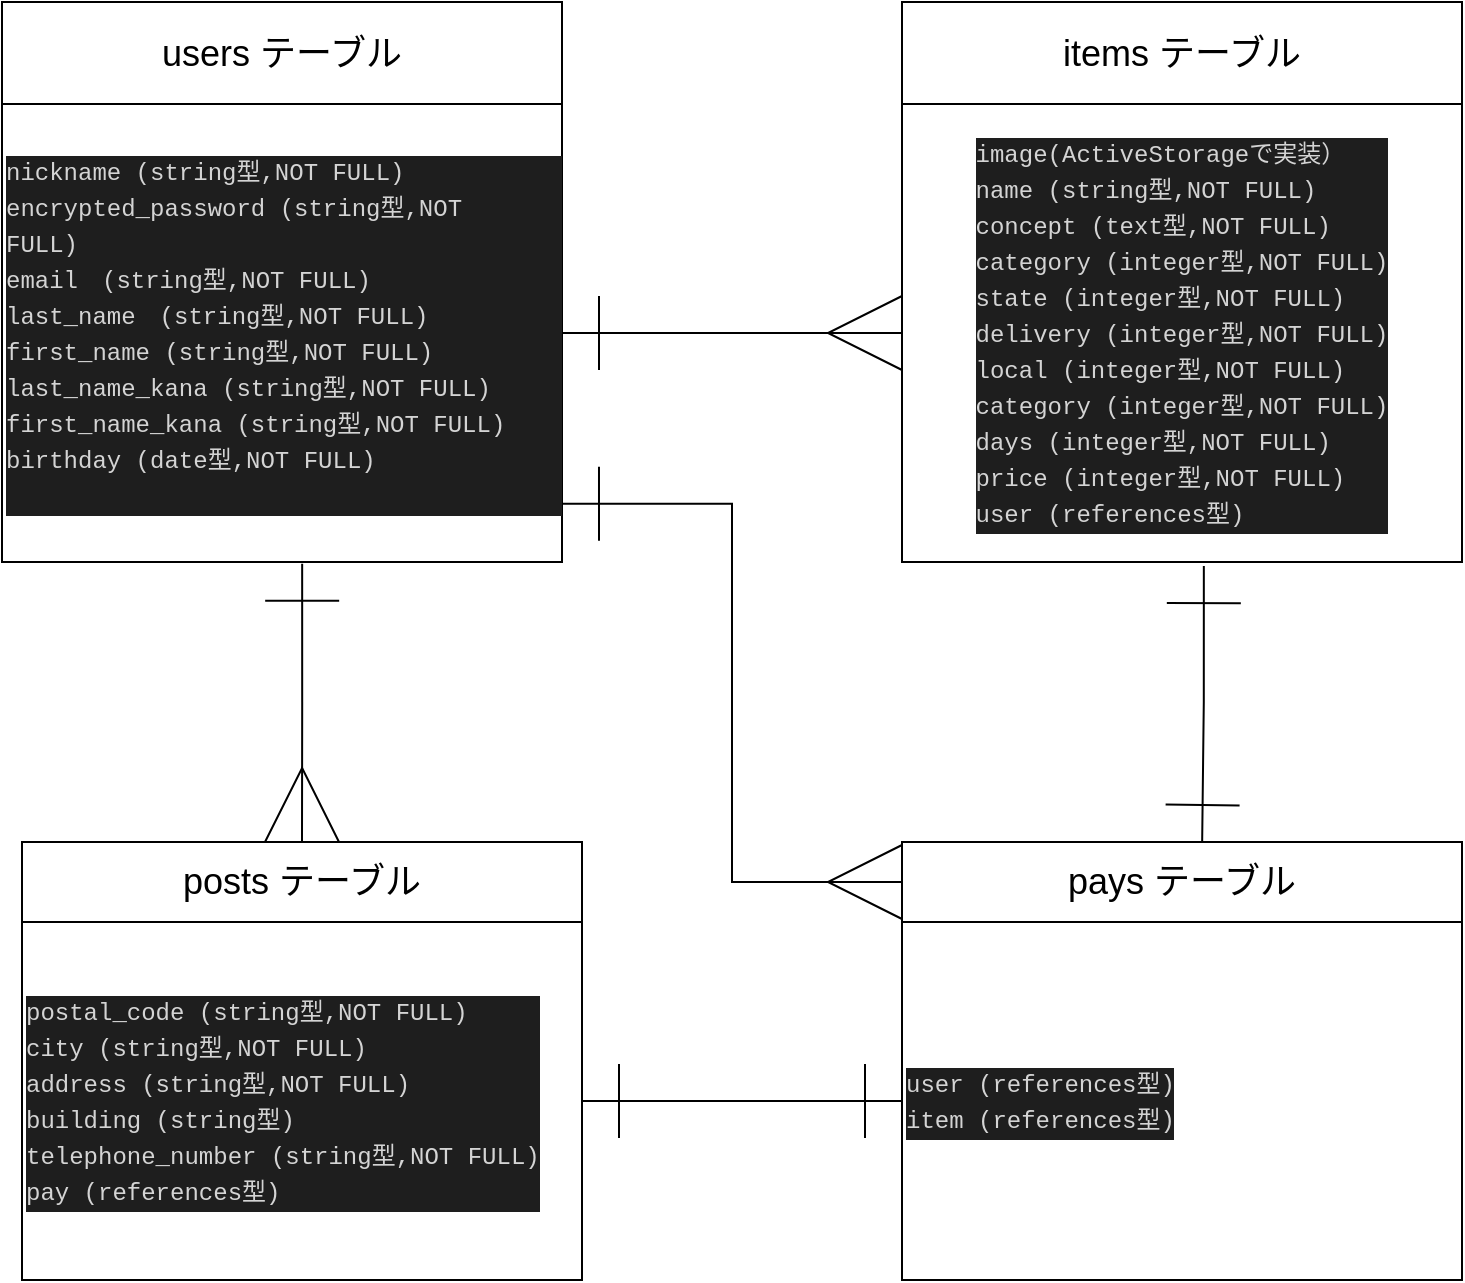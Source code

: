 <mxfile>
    <diagram id="t4SB8xGfmvNPdDlzMrRe" name="ページ1">
        <mxGraphModel dx="842" dy="667" grid="1" gridSize="10" guides="1" tooltips="1" connect="1" arrows="1" fold="1" page="1" pageScale="1" pageWidth="827" pageHeight="1169" math="0" shadow="0">
            <root>
                <mxCell id="0"/>
                <mxCell id="1" parent="0"/>
                <mxCell id="18" value="" style="shape=table;startSize=0;container=1;collapsible=0;childLayout=tableLayout;" parent="1" vertex="1">
                    <mxGeometry x="70" y="60" width="280" height="280" as="geometry"/>
                </mxCell>
                <mxCell id="19" value="" style="shape=partialRectangle;collapsible=0;dropTarget=0;pointerEvents=0;fillColor=none;top=0;left=0;bottom=0;right=0;points=[[0,0.5],[1,0.5]];portConstraint=eastwest;" parent="18" vertex="1">
                    <mxGeometry width="280" height="51" as="geometry"/>
                </mxCell>
                <mxCell id="20" value="&lt;font style=&quot;font-size: 18px&quot;&gt;users テーブル&lt;/font&gt;" style="shape=partialRectangle;html=1;whiteSpace=wrap;connectable=0;overflow=hidden;fillColor=none;top=0;left=0;bottom=0;right=0;" parent="19" vertex="1">
                    <mxGeometry width="280" height="51" as="geometry"/>
                </mxCell>
                <mxCell id="21" value="" style="shape=partialRectangle;collapsible=0;dropTarget=0;pointerEvents=0;fillColor=none;top=0;left=0;bottom=0;right=0;points=[[0,0.5],[1,0.5]];portConstraint=eastwest;" parent="18" vertex="1">
                    <mxGeometry y="51" width="280" height="229" as="geometry"/>
                </mxCell>
                <mxCell id="22" value="&lt;div style=&quot;color: rgb(212 , 212 , 212) ; background-color: rgb(30 , 30 , 30) ; font-family: &amp;#34;menlo&amp;#34; , &amp;#34;monaco&amp;#34; , &amp;#34;courier new&amp;#34; , monospace ; line-height: 18px&quot;&gt;&lt;div&gt;nickname (string型,NOT FULL)&lt;/div&gt;&lt;div&gt;encrypted_password (string型,NOT FULL)&amp;nbsp;&lt;/div&gt;&lt;div&gt;email　(string型,NOT FULL)&amp;nbsp;&lt;/div&gt;&lt;div&gt;last_name　(string型,NOT FULL)&lt;/div&gt;&lt;div&gt;first_name (string型,NOT FULL)&lt;/div&gt;&lt;div&gt;last_name_kana (string型,NOT FULL)&lt;/div&gt;&lt;div&gt;first_name_kana (string型,NOT FULL)&lt;/div&gt;&lt;div&gt;birthday (&lt;span style=&quot;font-family: &amp;#34;menlo&amp;#34; , &amp;#34;monaco&amp;#34; , &amp;#34;courier new&amp;#34; , monospace&quot;&gt;date&lt;/span&gt;型,NOT FULL)&lt;br&gt;&lt;/div&gt;&lt;br&gt;&lt;/div&gt;" style="shape=partialRectangle;html=1;whiteSpace=wrap;connectable=0;overflow=hidden;fillColor=none;top=0;left=0;bottom=0;right=0;align=left;" parent="21" vertex="1">
                    <mxGeometry width="280" height="229" as="geometry"/>
                </mxCell>
                <mxCell id="23" value="" style="shape=table;startSize=0;container=1;collapsible=0;childLayout=tableLayout;align=left;" parent="1" vertex="1">
                    <mxGeometry x="520" y="60" width="280" height="280" as="geometry"/>
                </mxCell>
                <mxCell id="24" value="" style="shape=partialRectangle;collapsible=0;dropTarget=0;pointerEvents=0;fillColor=none;top=0;left=0;bottom=0;right=0;points=[[0,0.5],[1,0.5]];portConstraint=eastwest;" parent="23" vertex="1">
                    <mxGeometry width="280" height="51" as="geometry"/>
                </mxCell>
                <mxCell id="25" value="&lt;font style=&quot;font-size: 18px&quot;&gt;items テーブル&lt;/font&gt;" style="shape=partialRectangle;html=1;whiteSpace=wrap;connectable=0;overflow=hidden;fillColor=none;top=0;left=0;bottom=0;right=0;" parent="24" vertex="1">
                    <mxGeometry width="280" height="51" as="geometry"/>
                </mxCell>
                <mxCell id="26" value="" style="shape=partialRectangle;collapsible=0;dropTarget=0;pointerEvents=0;fillColor=none;top=0;left=0;bottom=0;right=0;points=[[0,0.5],[1,0.5]];portConstraint=eastwest;" parent="23" vertex="1">
                    <mxGeometry y="51" width="280" height="229" as="geometry"/>
                </mxCell>
                <mxCell id="27" value="&lt;div style=&quot;color: rgb(212 , 212 , 212) ; background-color: rgb(30 , 30 , 30) ; font-family: &amp;#34;menlo&amp;#34; , &amp;#34;monaco&amp;#34; , &amp;#34;courier new&amp;#34; , monospace ; line-height: 18px&quot;&gt;&lt;div style=&quot;font-family: &amp;#34;menlo&amp;#34; , &amp;#34;monaco&amp;#34; , &amp;#34;courier new&amp;#34; , monospace ; line-height: 18px&quot;&gt;&lt;div style=&quot;font-family: &amp;#34;menlo&amp;#34; , &amp;#34;monaco&amp;#34; , &amp;#34;courier new&amp;#34; , monospace ; line-height: 18px&quot;&gt;&lt;div style=&quot;text-align: left&quot;&gt;image(ActiveStorageで実装）&lt;/div&gt;&lt;div style=&quot;text-align: left&quot;&gt;name (string型,NOT FULL)&lt;/div&gt;&lt;div style=&quot;text-align: left&quot;&gt;concept (text型,NOT FULL)&lt;/div&gt;&lt;div style=&quot;text-align: left&quot;&gt;category (integer型,NOT FULL)&lt;/div&gt;&lt;div style=&quot;text-align: left&quot;&gt;state (integer型,NOT FULL)&lt;/div&gt;&lt;div style=&quot;text-align: left&quot;&gt;delivery (integer型,NOT FULL)&lt;/div&gt;&lt;div style=&quot;text-align: left&quot;&gt;local (integer型,NOT FULL)&lt;/div&gt;&lt;div style=&quot;text-align: left&quot;&gt;category (integer型,NOT FULL)&lt;/div&gt;&lt;div style=&quot;text-align: left&quot;&gt;days (integer型,NOT FULL)&lt;/div&gt;&lt;div style=&quot;text-align: left&quot;&gt;price (integer型,NOT FULL)&lt;/div&gt;&lt;div style=&quot;text-align: left&quot;&gt;user (references型)&lt;br&gt;&lt;/div&gt;&lt;/div&gt;&lt;/div&gt;&lt;/div&gt;" style="shape=partialRectangle;html=1;whiteSpace=wrap;connectable=0;overflow=hidden;fillColor=none;top=0;left=0;bottom=0;right=0;" parent="26" vertex="1">
                    <mxGeometry width="280" height="229" as="geometry"/>
                </mxCell>
                <mxCell id="28" value="" style="shape=table;startSize=0;container=1;collapsible=0;childLayout=tableLayout;" parent="1" vertex="1">
                    <mxGeometry x="520" y="480" width="280" height="219" as="geometry"/>
                </mxCell>
                <mxCell id="29" value="" style="shape=partialRectangle;collapsible=0;dropTarget=0;pointerEvents=0;fillColor=none;top=0;left=0;bottom=0;right=0;points=[[0,0.5],[1,0.5]];portConstraint=eastwest;" parent="28" vertex="1">
                    <mxGeometry width="280" height="40" as="geometry"/>
                </mxCell>
                <mxCell id="30" value="&lt;font style=&quot;font-size: 18px&quot;&gt;pays テーブル&lt;/font&gt;" style="shape=partialRectangle;html=1;whiteSpace=wrap;connectable=0;overflow=hidden;fillColor=none;top=0;left=0;bottom=0;right=0;" parent="29" vertex="1">
                    <mxGeometry width="280" height="40" as="geometry"/>
                </mxCell>
                <mxCell id="31" value="" style="shape=partialRectangle;collapsible=0;dropTarget=0;pointerEvents=0;fillColor=none;top=0;left=0;bottom=0;right=0;points=[[0,0.5],[1,0.5]];portConstraint=eastwest;" parent="28" vertex="1">
                    <mxGeometry y="40" width="280" height="179" as="geometry"/>
                </mxCell>
                <mxCell id="32" value="&lt;div style=&quot;color: rgb(212 , 212 , 212) ; background-color: rgb(30 , 30 , 30) ; font-family: &amp;#34;menlo&amp;#34; , &amp;#34;monaco&amp;#34; , &amp;#34;courier new&amp;#34; , monospace ; line-height: 18px&quot;&gt;&lt;div style=&quot;font-family: &amp;#34;menlo&amp;#34; , &amp;#34;monaco&amp;#34; , &amp;#34;courier new&amp;#34; , monospace ; line-height: 18px&quot;&gt;&lt;div&gt;user (references型)&lt;br&gt;&lt;/div&gt;&lt;div&gt;item (references型)&lt;/div&gt;&lt;/div&gt;&lt;/div&gt;" style="shape=partialRectangle;html=1;whiteSpace=wrap;connectable=0;overflow=hidden;fillColor=none;top=0;left=0;bottom=0;right=0;align=left;" parent="31" vertex="1">
                    <mxGeometry width="280" height="179" as="geometry"/>
                </mxCell>
                <mxCell id="33" value="" style="shape=table;startSize=0;container=1;collapsible=0;childLayout=tableLayout;" parent="1" vertex="1">
                    <mxGeometry x="80" y="480" width="280" height="219" as="geometry"/>
                </mxCell>
                <mxCell id="34" value="" style="shape=partialRectangle;collapsible=0;dropTarget=0;pointerEvents=0;fillColor=none;top=0;left=0;bottom=0;right=0;points=[[0,0.5],[1,0.5]];portConstraint=eastwest;" parent="33" vertex="1">
                    <mxGeometry width="280" height="40" as="geometry"/>
                </mxCell>
                <mxCell id="35" value="&lt;font style=&quot;font-size: 18px&quot;&gt;posts テーブル&lt;/font&gt;" style="shape=partialRectangle;html=1;whiteSpace=wrap;connectable=0;overflow=hidden;fillColor=none;top=0;left=0;bottom=0;right=0;" parent="34" vertex="1">
                    <mxGeometry width="280" height="40" as="geometry"/>
                </mxCell>
                <mxCell id="36" value="" style="shape=partialRectangle;collapsible=0;dropTarget=0;pointerEvents=0;fillColor=none;top=0;left=0;bottom=0;right=0;points=[[0,0.5],[1,0.5]];portConstraint=eastwest;" parent="33" vertex="1">
                    <mxGeometry y="40" width="280" height="179" as="geometry"/>
                </mxCell>
                <mxCell id="37" value="&lt;div style=&quot;color: rgb(212 , 212 , 212) ; background-color: rgb(30 , 30 , 30) ; font-family: &amp;#34;menlo&amp;#34; , &amp;#34;monaco&amp;#34; , &amp;#34;courier new&amp;#34; , monospace ; line-height: 18px&quot;&gt;&lt;div&gt;postal_code (string型,NOT FULL)&lt;/div&gt;&lt;div&gt;city (string型,NOT FULL)&lt;/div&gt;&lt;div&gt;address (string型,NOT FULL)&lt;/div&gt;&lt;div&gt;building (string型)&lt;/div&gt;&lt;div&gt;telephone_number (string型,NOT FULL)&lt;/div&gt;&lt;div&gt;pay (references型)&lt;/div&gt;&lt;/div&gt;" style="shape=partialRectangle;html=1;whiteSpace=wrap;connectable=0;overflow=hidden;fillColor=none;top=0;left=0;bottom=0;right=0;align=left;" parent="36" vertex="1">
                    <mxGeometry width="280" height="179" as="geometry"/>
                </mxCell>
                <mxCell id="40" style="edgeStyle=orthogonalEdgeStyle;rounded=0;orthogonalLoop=1;jettySize=auto;html=1;exitX=1;exitY=0.5;exitDx=0;exitDy=0;entryX=0;entryY=0.5;entryDx=0;entryDy=0;endArrow=ERmany;endFill=0;align=left;horizontal=1;startArrow=ERone;startFill=0;strokeWidth=1;endSize=35;startSize=35;" parent="1" source="21" target="26" edge="1">
                    <mxGeometry relative="1" as="geometry"/>
                </mxCell>
                <mxCell id="42" style="edgeStyle=orthogonalEdgeStyle;rounded=0;orthogonalLoop=1;jettySize=auto;html=1;exitX=0.536;exitY=1.004;exitDx=0;exitDy=0;entryX=0.5;entryY=0;entryDx=0;entryDy=0;endArrow=ERmany;endFill=0;align=left;horizontal=1;startArrow=ERone;startFill=0;strokeWidth=1;endSize=35;startSize=35;entryPerimeter=0;exitPerimeter=0;" parent="1" source="21" target="34" edge="1">
                    <mxGeometry relative="1" as="geometry">
                        <mxPoint x="80" y="410" as="sourcePoint"/>
                        <mxPoint x="250" y="410" as="targetPoint"/>
                    </mxGeometry>
                </mxCell>
                <mxCell id="43" style="edgeStyle=orthogonalEdgeStyle;rounded=0;orthogonalLoop=1;jettySize=auto;html=1;exitX=0.539;exitY=1.009;exitDx=0;exitDy=0;entryX=0.536;entryY=0;entryDx=0;entryDy=0;endArrow=ERone;endFill=0;align=left;horizontal=1;startArrow=ERone;startFill=0;strokeWidth=1;endSize=35;startSize=35;entryPerimeter=0;exitPerimeter=0;" parent="1" source="26" target="29" edge="1">
                    <mxGeometry relative="1" as="geometry">
                        <mxPoint x="649.98" y="310.016" as="sourcePoint"/>
                        <mxPoint x="649.9" y="449.1" as="targetPoint"/>
                        <Array as="points">
                            <mxPoint x="671" y="410"/>
                        </Array>
                    </mxGeometry>
                </mxCell>
                <mxCell id="44" style="edgeStyle=orthogonalEdgeStyle;rounded=0;orthogonalLoop=1;jettySize=auto;html=1;exitX=1;exitY=0.5;exitDx=0;exitDy=0;entryX=0;entryY=0.5;entryDx=0;entryDy=0;endArrow=ERone;endFill=0;align=left;horizontal=1;startArrow=ERone;startFill=0;strokeWidth=1;endSize=35;startSize=35;" parent="1" source="36" target="31" edge="1">
                    <mxGeometry relative="1" as="geometry">
                        <mxPoint x="680.92" y="352.061" as="sourcePoint"/>
                        <mxPoint x="680.08" y="490" as="targetPoint"/>
                        <Array as="points">
                            <mxPoint x="480" y="610"/>
                            <mxPoint x="480" y="610"/>
                        </Array>
                    </mxGeometry>
                </mxCell>
                <mxCell id="45" style="edgeStyle=orthogonalEdgeStyle;rounded=0;orthogonalLoop=1;jettySize=auto;html=1;exitX=1;exitY=0.873;exitDx=0;exitDy=0;endArrow=ERmany;endFill=0;align=left;horizontal=1;startArrow=ERone;startFill=0;strokeWidth=1;endSize=35;startSize=35;exitPerimeter=0;" parent="1" source="21" target="29" edge="1">
                    <mxGeometry relative="1" as="geometry">
                        <mxPoint x="360" y="400" as="sourcePoint"/>
                        <mxPoint x="530" y="400" as="targetPoint"/>
                    </mxGeometry>
                </mxCell>
            </root>
        </mxGraphModel>
    </diagram>
</mxfile>